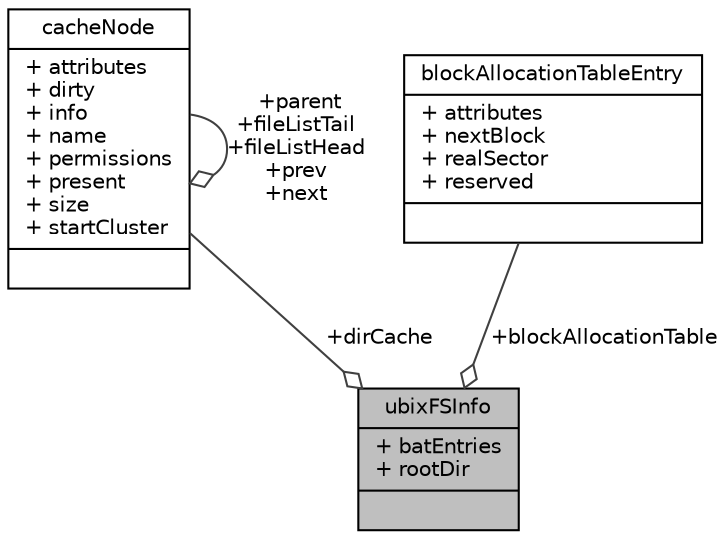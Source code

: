 digraph "ubixFSInfo"
{
 // LATEX_PDF_SIZE
  edge [fontname="Helvetica",fontsize="10",labelfontname="Helvetica",labelfontsize="10"];
  node [fontname="Helvetica",fontsize="10",shape=record];
  Node1 [label="{ubixFSInfo\n|+ batEntries\l+ rootDir\l|}",height=0.2,width=0.4,color="black", fillcolor="grey75", style="filled", fontcolor="black",tooltip=" "];
  Node2 -> Node1 [color="grey25",fontsize="10",style="solid",label=" +dirCache" ,arrowhead="odiamond",fontname="Helvetica"];
  Node2 [label="{cacheNode\n|+ attributes\l+ dirty\l+ info\l+ name\l+ permissions\l+ present\l+ size\l+ startCluster\l|}",height=0.2,width=0.4,color="black", fillcolor="white", style="filled",URL="$structcacheNode.html",tooltip=" "];
  Node2 -> Node2 [color="grey25",fontsize="10",style="solid",label=" +parent\n+fileListTail\n+fileListHead\n+prev\n+next" ,arrowhead="odiamond",fontname="Helvetica"];
  Node3 -> Node1 [color="grey25",fontsize="10",style="solid",label=" +blockAllocationTable" ,arrowhead="odiamond",fontname="Helvetica"];
  Node3 [label="{blockAllocationTableEntry\n|+ attributes\l+ nextBlock\l+ realSector\l+ reserved\l|}",height=0.2,width=0.4,color="black", fillcolor="white", style="filled",URL="$structblockAllocationTableEntry.html",tooltip=" "];
}
